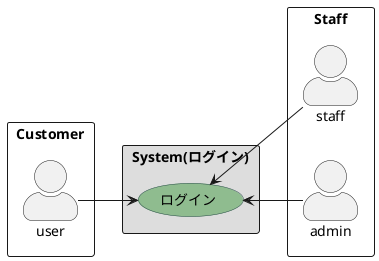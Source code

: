 @startuml
'https://plantuml.com/use-case-diagram

left to right direction

skinparam actorStyle awesome

skinparam usecase {
    BackgroundColor DarkSeaGreen
    BorderColor DarkSlateGray
}

rectangle Customer {
    actor user
}

rectangle Staff {
    actor staff
    actor admin
}

rectangle System(ログイン) #DDDDDD {
    usecase ログイン
}

user --> ログイン
ログイン <-- staff
ログイン <-- admin

@enduml